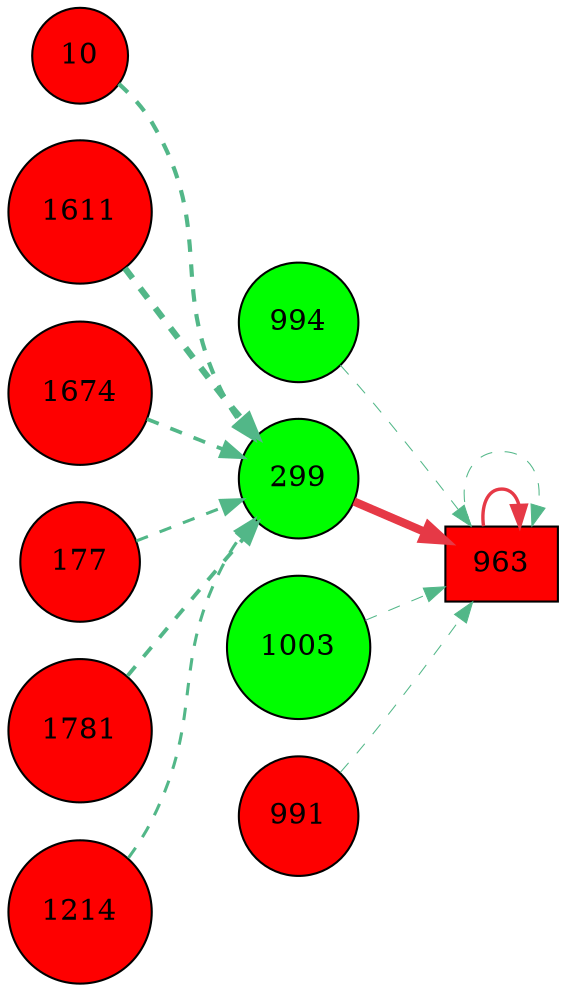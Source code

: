 digraph G{
rankdir=LR;
994 [style=filled, shape=circle, fillcolor="#00fe00", label="994"];
963 [style=filled, shape=box, fillcolor="#fe0000", label="963"];
10 [style=filled, shape=circle, fillcolor="#fe0000", label="10"];
299 [style=filled, shape=circle, fillcolor="#00fe00", label="299"];
1611 [style=filled, shape=circle, fillcolor="#fe0000", label="1611"];
1674 [style=filled, shape=circle, fillcolor="#fe0000", label="1674"];
1003 [style=filled, shape=circle, fillcolor="#00fe00", label="1003"];
177 [style=filled, shape=circle, fillcolor="#fe0000", label="177"];
1781 [style=filled, shape=circle, fillcolor="#fe0000", label="1781"];
1214 [style=filled, shape=circle, fillcolor="#fe0000", label="1214"];
991 [style=filled, shape=circle, fillcolor="#fe0000", label="991"];
299 -> 963 [color="#e63946",penwidth=4.00];
963 -> 963 [color="#e63946",penwidth=1.63];
1611 -> 299 [color="#52b788",style=dashed,penwidth=3.00];
10 -> 299 [color="#52b788",style=dashed,penwidth=2.01];
1781 -> 299 [color="#52b788",style=dashed,penwidth=1.85];
1674 -> 299 [color="#52b788",style=dashed,penwidth=1.80];
177 -> 299 [color="#52b788",style=dashed,penwidth=1.47];
1214 -> 299 [color="#52b788",style=dashed,penwidth=1.47];
1003 -> 963 [color="#52b788",style=dashed,penwidth=0.50];
994 -> 963 [color="#52b788",style=dashed,penwidth=0.50];
991 -> 963 [color="#52b788",style=dashed,penwidth=0.50];
963 -> 963 [color="#52b788",style=dashed,penwidth=0.50];
}